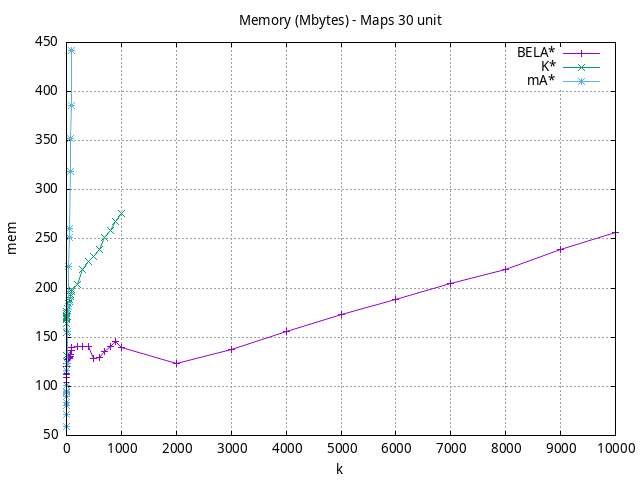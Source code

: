 #!/usr/bin/gnuplot
# -*- coding: utf-8 -*-
#
# results/maps/unit/30/random512-30.heuristic.unit.mem.gnuplot
#
# Started on 04/03/2024 23:11:53
# Author: Carlos Linares López
set grid
set xlabel "k"
set ylabel "mem"

set title "Memory (Mbytes) - Maps 30 unit"

set terminal png enhanced font "Ariel,10"
set output 'random512-30.heuristic.unit.mem.png'

plot "-" title "BELA*"      with linesp, "-" title "K*"      with linesp, "-" title "mA*"      with linesp

	1 80.54
	2 103.84
	3 109.36
	4 112.12
	5 113.0
	6 113.24
	7 115.66
	8 120.36
	9 123.0
	10 123.48
	20 127.12
	30 128.0
	40 128.0
	50 128.18
	60 129.18
	70 130.3
	80 132.54
	90 136.54
	100 140.0
	200 140.54
	300 140.63
	400 140.94
	500 128.32
	600 129.31
	700 135.2
	800 140.2
	900 145.38
	1000 139.57
	2000 123.11
	3000 138.03
	4000 155.38
	5000 173.22
	6000 188.64
	7000 205.2
	8000 218.59
	9000 239.75
	10000 256.57
end
	1 131.83
	2 154.83
	3 163.9
	4 168.18
	5 169.36
	6 171.18
	7 172.36
	8 174.36
	9 176.18
	10 171.62
	20 179.36
	30 181.54
	40 184.36
	50 186.36
	60 188.54
	70 191.36
	80 193.54
	90 196.36
	100 198.54
	200 203.52
	300 219.26
	400 227.1
	500 232.61
	600 239.71
	700 251.53
	800 258.77
	900 267.65
	1000 275.86
end
	1 59.53
	2 70.88
	3 80.74
	4 83.65
	5 100.7
	6 95.29
	7 89.99
	8 94.04
	9 116.03
	10 123.75
	20 156.27
	30 181.04
	40 221.76
	50 251.58
	60 261.07
	70 318.44
	80 352.27
	90 386.12
	100 441.84
end
